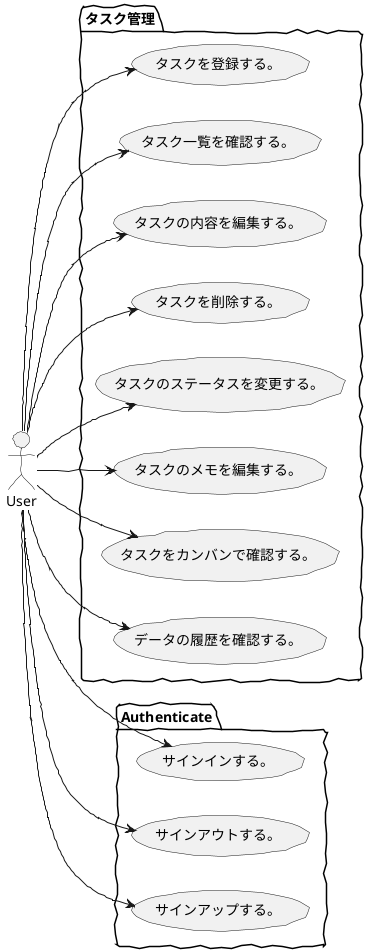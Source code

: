 ﻿@startuml
skinparam handwritten true
left to right direction

actor User as u
package タスク管理 {
u --> (タスクを登録する。)
u --> (タスク一覧を確認する。)
u --> (タスクの内容を編集する。)
u --> (タスクを削除する。)
u --> (タスクのステータスを変更する。)
u --> (タスクのメモを編集する。)
u --> (タスクをカンバンで確認する。)
u --> (データの履歴を確認する。)
}

package Authenticate {
u --> (サインインする。)
u --> (サインアウトする。)
u --> (サインアップする。)
}

@enduml